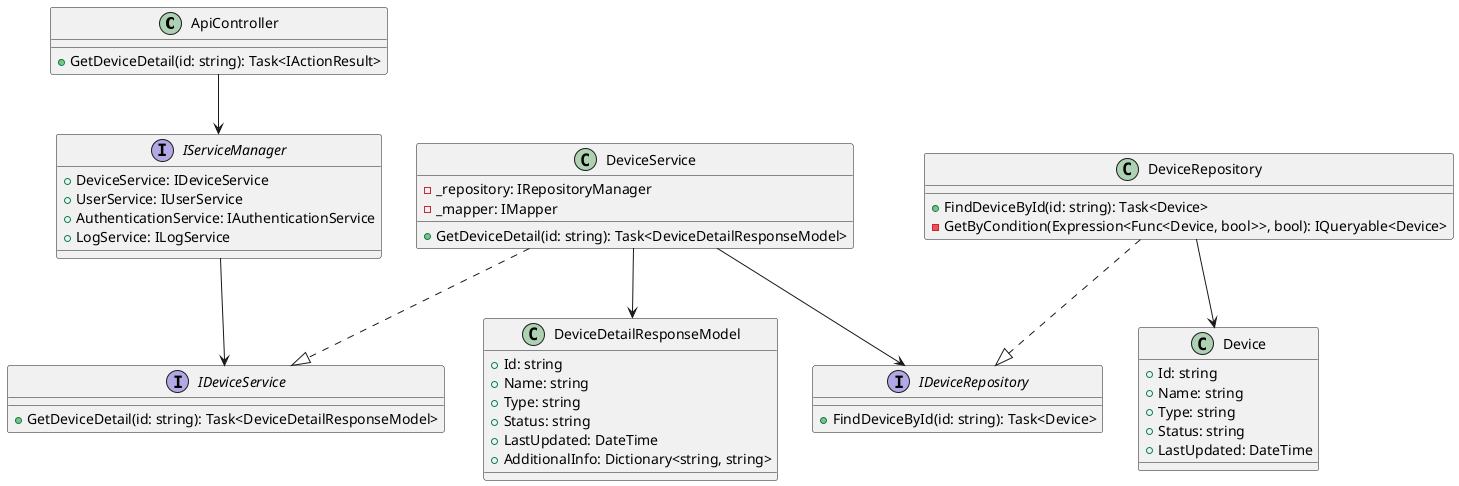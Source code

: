 
@startuml
class ApiController {
  +GetDeviceDetail(id: string): Task<IActionResult>
}

interface IServiceManager {
  +DeviceService: IDeviceService
  +UserService: IUserService
  +AuthenticationService: IAuthenticationService
  +LogService: ILogService
}

interface IDeviceService {
  +GetDeviceDetail(id: string): Task<DeviceDetailResponseModel>
}

class DeviceService {
  -_repository: IRepositoryManager
  -_mapper: IMapper
  +GetDeviceDetail(id: string): Task<DeviceDetailResponseModel>
}

interface IDeviceRepository {
  +FindDeviceById(id: string): Task<Device>
}

class DeviceRepository {
  +FindDeviceById(id: string): Task<Device>
  -GetByCondition(Expression<Func<Device, bool>>, bool): IQueryable<Device>
}

class Device {
  +Id: string
  +Name: string
  +Type: string
  +Status: string
  +LastUpdated: DateTime
}

class DeviceDetailResponseModel {
  +Id: string
  +Name: string
  +Type: string
  +Status: string
  +LastUpdated: DateTime
  +AdditionalInfo: Dictionary<string, string>
}

ApiController --> IServiceManager
IServiceManager --> IDeviceService
DeviceService ..|> IDeviceService
DeviceService --> IDeviceRepository
DeviceRepository ..|> IDeviceRepository
DeviceRepository --> Device
DeviceService --> DeviceDetailResponseModel
@enduml